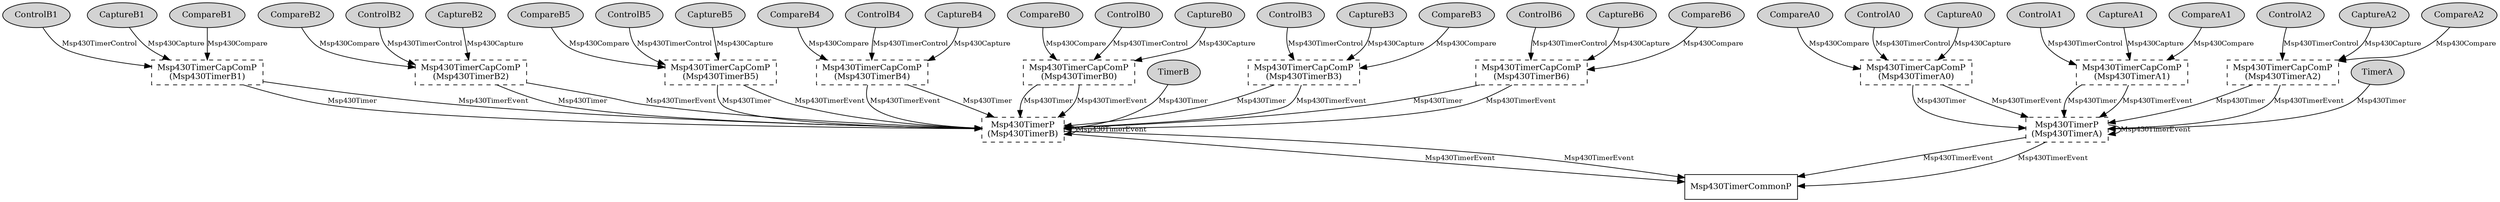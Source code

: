 digraph "tos.chips.msp430.timer.Msp430TimerC" {
  n0x7f4ee76a75a0 [shape=ellipse, style=filled, label="ControlA2", fontsize=12];
  "Msp430TimerC.Msp430TimerA2" [fontsize=12, shape=box, style=dashed, label="Msp430TimerCapComP\n(Msp430TimerA2)", URL="../chtml/tos.chips.msp430.timer.Msp430TimerCapComP.html"];
  n0x7f4ee7695020 [shape=ellipse, style=filled, label="ControlB0", fontsize=12];
  "Msp430TimerC.Msp430TimerB0" [fontsize=12, shape=box, style=dashed, label="Msp430TimerCapComP\n(Msp430TimerB0)", URL="../chtml/tos.chips.msp430.timer.Msp430TimerCapComP.html"];
  n0x7f4ee769e700 [shape=ellipse, style=filled, label="CaptureA1", fontsize=12];
  "Msp430TimerC.Msp430TimerA1" [fontsize=12, shape=box, style=dashed, label="Msp430TimerCapComP\n(Msp430TimerA1)", URL="../chtml/tos.chips.msp430.timer.Msp430TimerCapComP.html"];
  n0x7f4ee7683a20 [shape=ellipse, style=filled, label="CaptureB3", fontsize=12];
  "Msp430TimerC.Msp430TimerB3" [fontsize=12, shape=box, style=dashed, label="Msp430TimerCapComP\n(Msp430TimerB3)", URL="../chtml/tos.chips.msp430.timer.Msp430TimerCapComP.html"];
  n0x7f4ee76a5aa0 [shape=ellipse, style=filled, label="CompareA1", fontsize=12];
  "Msp430TimerC.Msp430TimerA1" [fontsize=12, shape=box, style=dashed, label="Msp430TimerCapComP\n(Msp430TimerA1)", URL="../chtml/tos.chips.msp430.timer.Msp430TimerCapComP.html"];
  n0x7f4ee7689020 [shape=ellipse, style=filled, label="CompareB3", fontsize=12];
  "Msp430TimerC.Msp430TimerB3" [fontsize=12, shape=box, style=dashed, label="Msp430TimerCapComP\n(Msp430TimerB3)", URL="../chtml/tos.chips.msp430.timer.Msp430TimerCapComP.html"];
  n0x7f4ee767fa20 [shape=ellipse, style=filled, label="CaptureB6", fontsize=12];
  "Msp430TimerC.Msp430TimerB6" [fontsize=12, shape=box, style=dashed, label="Msp430TimerCapComP\n(Msp430TimerB6)", URL="../chtml/tos.chips.msp430.timer.Msp430TimerCapComP.html"];
  n0x7f4ee76905a0 [shape=ellipse, style=filled, label="ControlB4", fontsize=12];
  "Msp430TimerC.Msp430TimerB4" [fontsize=12, shape=box, style=dashed, label="Msp430TimerCapComP\n(Msp430TimerB4)", URL="../chtml/tos.chips.msp430.timer.Msp430TimerCapComP.html"];
  n0x7f4ee76a9b10 [shape=ellipse, style=filled, label="ControlA0", fontsize=12];
  "Msp430TimerC.Msp430TimerA0" [fontsize=12, shape=box, style=dashed, label="Msp430TimerCapComP\n(Msp430TimerA0)", URL="../chtml/tos.chips.msp430.timer.Msp430TimerCapComP.html"];
  n0x7f4ee7685a20 [shape=ellipse, style=filled, label="CaptureB1", fontsize=12];
  "Msp430TimerC.Msp430TimerB1" [fontsize=12, shape=box, style=dashed, label="Msp430TimerCapComP\n(Msp430TimerB1)", URL="../chtml/tos.chips.msp430.timer.Msp430TimerCapComP.html"];
  n0x7f4ee768b3e0 [shape=ellipse, style=filled, label="CompareB1", fontsize=12];
  "Msp430TimerC.Msp430TimerB1" [fontsize=12, shape=box, style=dashed, label="Msp430TimerCapComP\n(Msp430TimerB1)", URL="../chtml/tos.chips.msp430.timer.Msp430TimerCapComP.html"];
  n0x7f4ee76945a0 [shape=ellipse, style=filled, label="ControlB1", fontsize=12];
  "Msp430TimerC.Msp430TimerB1" [fontsize=12, shape=box, style=dashed, label="Msp430TimerCapComP\n(Msp430TimerB1)", URL="../chtml/tos.chips.msp430.timer.Msp430TimerCapComP.html"];
  n0x7f4ee769d700 [shape=ellipse, style=filled, label="CaptureA2", fontsize=12];
  "Msp430TimerC.Msp430TimerA2" [fontsize=12, shape=box, style=dashed, label="Msp430TimerCapComP\n(Msp430TimerA2)", URL="../chtml/tos.chips.msp430.timer.Msp430TimerCapComP.html"];
  n0x7f4ee7682a20 [shape=ellipse, style=filled, label="CaptureB4", fontsize=12];
  "Msp430TimerC.Msp430TimerB4" [fontsize=12, shape=box, style=dashed, label="Msp430TimerCapComP\n(Msp430TimerB4)", URL="../chtml/tos.chips.msp430.timer.Msp430TimerCapComP.html"];
  n0x7f4ee7693be0 [shape=ellipse, style=filled, label="ControlB2", fontsize=12];
  "Msp430TimerC.Msp430TimerB2" [fontsize=12, shape=box, style=dashed, label="Msp430TimerCapComP\n(Msp430TimerB2)", URL="../chtml/tos.chips.msp430.timer.Msp430TimerCapComP.html"];
  n0x7f4ee76a0890 [shape=ellipse, style=filled, label="CompareA2", fontsize=12];
  "Msp430TimerC.Msp430TimerA2" [fontsize=12, shape=box, style=dashed, label="Msp430TimerCapComP\n(Msp430TimerA2)", URL="../chtml/tos.chips.msp430.timer.Msp430TimerCapComP.html"];
  n0x7f4ee76b8060 [shape=ellipse, style=filled, label="TimerA", fontsize=12];
  "Msp430TimerC.Msp430TimerA" [fontsize=12, shape=box, style=dashed, label="Msp430TimerP\n(Msp430TimerA)", URL="../chtml/tos.chips.msp430.timer.Msp430TimerP.html"];
  n0x7f4ee7689da0 [shape=ellipse, style=filled, label="CompareB4", fontsize=12];
  "Msp430TimerC.Msp430TimerB4" [fontsize=12, shape=box, style=dashed, label="Msp430TimerCapComP\n(Msp430TimerB4)", URL="../chtml/tos.chips.msp430.timer.Msp430TimerCapComP.html"];
  n0x7f4ee76af0c0 [shape=ellipse, style=filled, label="ControlA1", fontsize=12];
  "Msp430TimerC.Msp430TimerA1" [fontsize=12, shape=box, style=dashed, label="Msp430TimerCapComP\n(Msp430TimerA1)", URL="../chtml/tos.chips.msp430.timer.Msp430TimerCapComP.html"];
  n0x7f4ee768fa50 [shape=ellipse, style=filled, label="ControlB5", fontsize=12];
  "Msp430TimerC.Msp430TimerB5" [fontsize=12, shape=box, style=dashed, label="Msp430TimerCapComP\n(Msp430TimerB5)", URL="../chtml/tos.chips.msp430.timer.Msp430TimerCapComP.html"];
  n0x7f4ee7699690 [shape=ellipse, style=filled, label="CaptureA0", fontsize=12];
  "Msp430TimerC.Msp430TimerA0" [fontsize=12, shape=box, style=dashed, label="Msp430TimerCapComP\n(Msp430TimerA0)", URL="../chtml/tos.chips.msp430.timer.Msp430TimerCapComP.html"];
  n0x7f4ee7684a20 [shape=ellipse, style=filled, label="CaptureB2", fontsize=12];
  "Msp430TimerC.Msp430TimerB2" [fontsize=12, shape=box, style=dashed, label="Msp430TimerCapComP\n(Msp430TimerB2)", URL="../chtml/tos.chips.msp430.timer.Msp430TimerCapComP.html"];
  n0x7f4ee76a1cf0 [shape=ellipse, style=filled, label="CompareA0", fontsize=12];
  "Msp430TimerC.Msp430TimerA0" [fontsize=12, shape=box, style=dashed, label="Msp430TimerCapComP\n(Msp430TimerA0)", URL="../chtml/tos.chips.msp430.timer.Msp430TimerCapComP.html"];
  n0x7f4ee768a1f0 [shape=ellipse, style=filled, label="CompareB2", fontsize=12];
  "Msp430TimerC.Msp430TimerB2" [fontsize=12, shape=box, style=dashed, label="Msp430TimerCapComP\n(Msp430TimerB2)", URL="../chtml/tos.chips.msp430.timer.Msp430TimerCapComP.html"];
  n0x7f4ee7681a20 [shape=ellipse, style=filled, label="CaptureB5", fontsize=12];
  "Msp430TimerC.Msp430TimerB5" [fontsize=12, shape=box, style=dashed, label="Msp430TimerCapComP\n(Msp430TimerB5)", URL="../chtml/tos.chips.msp430.timer.Msp430TimerCapComP.html"];
  n0x7f4ee76910c0 [shape=ellipse, style=filled, label="ControlB3", fontsize=12];
  "Msp430TimerC.Msp430TimerB3" [fontsize=12, shape=box, style=dashed, label="Msp430TimerCapComP\n(Msp430TimerB3)", URL="../chtml/tos.chips.msp430.timer.Msp430TimerCapComP.html"];
  n0x7f4ee76976c0 [shape=ellipse, style=filled, label="TimerB", fontsize=12];
  "Msp430TimerC.Msp430TimerB" [fontsize=12, shape=box, style=dashed, label="Msp430TimerP\n(Msp430TimerB)", URL="../chtml/tos.chips.msp430.timer.Msp430TimerP.html"];
  n0x7f4ee7688b80 [shape=ellipse, style=filled, label="CompareB5", fontsize=12];
  "Msp430TimerC.Msp430TimerB5" [fontsize=12, shape=box, style=dashed, label="Msp430TimerCapComP\n(Msp430TimerB5)", URL="../chtml/tos.chips.msp430.timer.Msp430TimerCapComP.html"];
  n0x7f4ee7686a20 [shape=ellipse, style=filled, label="CaptureB0", fontsize=12];
  "Msp430TimerC.Msp430TimerB0" [fontsize=12, shape=box, style=dashed, label="Msp430TimerCapComP\n(Msp430TimerB0)", URL="../chtml/tos.chips.msp430.timer.Msp430TimerCapComP.html"];
  n0x7f4ee7687a20 [shape=ellipse, style=filled, label="CompareB6", fontsize=12];
  "Msp430TimerC.Msp430TimerB6" [fontsize=12, shape=box, style=dashed, label="Msp430TimerCapComP\n(Msp430TimerB6)", URL="../chtml/tos.chips.msp430.timer.Msp430TimerCapComP.html"];
  n0x7f4ee768c570 [shape=ellipse, style=filled, label="CompareB0", fontsize=12];
  "Msp430TimerC.Msp430TimerB0" [fontsize=12, shape=box, style=dashed, label="Msp430TimerCapComP\n(Msp430TimerB0)", URL="../chtml/tos.chips.msp430.timer.Msp430TimerCapComP.html"];
  n0x7f4ee768d020 [shape=ellipse, style=filled, label="ControlB6", fontsize=12];
  "Msp430TimerC.Msp430TimerB6" [fontsize=12, shape=box, style=dashed, label="Msp430TimerCapComP\n(Msp430TimerB6)", URL="../chtml/tos.chips.msp430.timer.Msp430TimerCapComP.html"];
  "Msp430TimerC.Msp430TimerA" [fontsize=12, shape=box, style=dashed, label="Msp430TimerP\n(Msp430TimerA)", URL="../chtml/tos.chips.msp430.timer.Msp430TimerP.html"];
  "Msp430TimerC.Msp430TimerA" [fontsize=12, shape=box, style=dashed, label="Msp430TimerP\n(Msp430TimerA)", URL="../chtml/tos.chips.msp430.timer.Msp430TimerP.html"];
  "Msp430TimerC.Msp430TimerA" [fontsize=12, shape=box, style=dashed, label="Msp430TimerP\n(Msp430TimerA)", URL="../chtml/tos.chips.msp430.timer.Msp430TimerP.html"];
  "Msp430TimerCommonP" [fontsize=12, shape=box, URL="../chtml/tos.chips.msp430.timer.Msp430TimerCommonP.html"];
  "Msp430TimerC.Msp430TimerA" [fontsize=12, shape=box, style=dashed, label="Msp430TimerP\n(Msp430TimerA)", URL="../chtml/tos.chips.msp430.timer.Msp430TimerP.html"];
  "Msp430TimerCommonP" [fontsize=12, shape=box, URL="../chtml/tos.chips.msp430.timer.Msp430TimerCommonP.html"];
  "Msp430TimerC.Msp430TimerA0" [fontsize=12, shape=box, style=dashed, label="Msp430TimerCapComP\n(Msp430TimerA0)", URL="../chtml/tos.chips.msp430.timer.Msp430TimerCapComP.html"];
  "Msp430TimerC.Msp430TimerA0" [fontsize=12, shape=box, style=dashed, label="Msp430TimerCapComP\n(Msp430TimerA0)", URL="../chtml/tos.chips.msp430.timer.Msp430TimerCapComP.html"];
  "Msp430TimerC.Msp430TimerA1" [fontsize=12, shape=box, style=dashed, label="Msp430TimerCapComP\n(Msp430TimerA1)", URL="../chtml/tos.chips.msp430.timer.Msp430TimerCapComP.html"];
  "Msp430TimerC.Msp430TimerA1" [fontsize=12, shape=box, style=dashed, label="Msp430TimerCapComP\n(Msp430TimerA1)", URL="../chtml/tos.chips.msp430.timer.Msp430TimerCapComP.html"];
  "Msp430TimerC.Msp430TimerA2" [fontsize=12, shape=box, style=dashed, label="Msp430TimerCapComP\n(Msp430TimerA2)", URL="../chtml/tos.chips.msp430.timer.Msp430TimerCapComP.html"];
  "Msp430TimerC.Msp430TimerA2" [fontsize=12, shape=box, style=dashed, label="Msp430TimerCapComP\n(Msp430TimerA2)", URL="../chtml/tos.chips.msp430.timer.Msp430TimerCapComP.html"];
  "Msp430TimerC.Msp430TimerB" [fontsize=12, shape=box, style=dashed, label="Msp430TimerP\n(Msp430TimerB)", URL="../chtml/tos.chips.msp430.timer.Msp430TimerP.html"];
  "Msp430TimerC.Msp430TimerB" [fontsize=12, shape=box, style=dashed, label="Msp430TimerP\n(Msp430TimerB)", URL="../chtml/tos.chips.msp430.timer.Msp430TimerP.html"];
  "Msp430TimerC.Msp430TimerB" [fontsize=12, shape=box, style=dashed, label="Msp430TimerP\n(Msp430TimerB)", URL="../chtml/tos.chips.msp430.timer.Msp430TimerP.html"];
  "Msp430TimerCommonP" [fontsize=12, shape=box, URL="../chtml/tos.chips.msp430.timer.Msp430TimerCommonP.html"];
  "Msp430TimerC.Msp430TimerB" [fontsize=12, shape=box, style=dashed, label="Msp430TimerP\n(Msp430TimerB)", URL="../chtml/tos.chips.msp430.timer.Msp430TimerP.html"];
  "Msp430TimerCommonP" [fontsize=12, shape=box, URL="../chtml/tos.chips.msp430.timer.Msp430TimerCommonP.html"];
  "Msp430TimerC.Msp430TimerB0" [fontsize=12, shape=box, style=dashed, label="Msp430TimerCapComP\n(Msp430TimerB0)", URL="../chtml/tos.chips.msp430.timer.Msp430TimerCapComP.html"];
  "Msp430TimerC.Msp430TimerB0" [fontsize=12, shape=box, style=dashed, label="Msp430TimerCapComP\n(Msp430TimerB0)", URL="../chtml/tos.chips.msp430.timer.Msp430TimerCapComP.html"];
  "Msp430TimerC.Msp430TimerB1" [fontsize=12, shape=box, style=dashed, label="Msp430TimerCapComP\n(Msp430TimerB1)", URL="../chtml/tos.chips.msp430.timer.Msp430TimerCapComP.html"];
  "Msp430TimerC.Msp430TimerB1" [fontsize=12, shape=box, style=dashed, label="Msp430TimerCapComP\n(Msp430TimerB1)", URL="../chtml/tos.chips.msp430.timer.Msp430TimerCapComP.html"];
  "Msp430TimerC.Msp430TimerB2" [fontsize=12, shape=box, style=dashed, label="Msp430TimerCapComP\n(Msp430TimerB2)", URL="../chtml/tos.chips.msp430.timer.Msp430TimerCapComP.html"];
  "Msp430TimerC.Msp430TimerB2" [fontsize=12, shape=box, style=dashed, label="Msp430TimerCapComP\n(Msp430TimerB2)", URL="../chtml/tos.chips.msp430.timer.Msp430TimerCapComP.html"];
  "Msp430TimerC.Msp430TimerB3" [fontsize=12, shape=box, style=dashed, label="Msp430TimerCapComP\n(Msp430TimerB3)", URL="../chtml/tos.chips.msp430.timer.Msp430TimerCapComP.html"];
  "Msp430TimerC.Msp430TimerB3" [fontsize=12, shape=box, style=dashed, label="Msp430TimerCapComP\n(Msp430TimerB3)", URL="../chtml/tos.chips.msp430.timer.Msp430TimerCapComP.html"];
  "Msp430TimerC.Msp430TimerB4" [fontsize=12, shape=box, style=dashed, label="Msp430TimerCapComP\n(Msp430TimerB4)", URL="../chtml/tos.chips.msp430.timer.Msp430TimerCapComP.html"];
  "Msp430TimerC.Msp430TimerB4" [fontsize=12, shape=box, style=dashed, label="Msp430TimerCapComP\n(Msp430TimerB4)", URL="../chtml/tos.chips.msp430.timer.Msp430TimerCapComP.html"];
  "Msp430TimerC.Msp430TimerB5" [fontsize=12, shape=box, style=dashed, label="Msp430TimerCapComP\n(Msp430TimerB5)", URL="../chtml/tos.chips.msp430.timer.Msp430TimerCapComP.html"];
  "Msp430TimerC.Msp430TimerB5" [fontsize=12, shape=box, style=dashed, label="Msp430TimerCapComP\n(Msp430TimerB5)", URL="../chtml/tos.chips.msp430.timer.Msp430TimerCapComP.html"];
  "Msp430TimerC.Msp430TimerB6" [fontsize=12, shape=box, style=dashed, label="Msp430TimerCapComP\n(Msp430TimerB6)", URL="../chtml/tos.chips.msp430.timer.Msp430TimerCapComP.html"];
  "Msp430TimerC.Msp430TimerB6" [fontsize=12, shape=box, style=dashed, label="Msp430TimerCapComP\n(Msp430TimerB6)", URL="../chtml/tos.chips.msp430.timer.Msp430TimerCapComP.html"];
  "n0x7f4ee76a75a0" -> "Msp430TimerC.Msp430TimerA2" [label="Msp430TimerControl", URL="../ihtml/tos.chips.msp430.timer.Msp430TimerControl.html", fontsize=10];
  "n0x7f4ee7695020" -> "Msp430TimerC.Msp430TimerB0" [label="Msp430TimerControl", URL="../ihtml/tos.chips.msp430.timer.Msp430TimerControl.html", fontsize=10];
  "n0x7f4ee769e700" -> "Msp430TimerC.Msp430TimerA1" [label="Msp430Capture", URL="../ihtml/tos.chips.msp430.timer.Msp430Capture.html", fontsize=10];
  "n0x7f4ee7683a20" -> "Msp430TimerC.Msp430TimerB3" [label="Msp430Capture", URL="../ihtml/tos.chips.msp430.timer.Msp430Capture.html", fontsize=10];
  "n0x7f4ee76a5aa0" -> "Msp430TimerC.Msp430TimerA1" [label="Msp430Compare", URL="../ihtml/tos.chips.msp430.timer.Msp430Compare.html", fontsize=10];
  "n0x7f4ee7689020" -> "Msp430TimerC.Msp430TimerB3" [label="Msp430Compare", URL="../ihtml/tos.chips.msp430.timer.Msp430Compare.html", fontsize=10];
  "n0x7f4ee767fa20" -> "Msp430TimerC.Msp430TimerB6" [label="Msp430Capture", URL="../ihtml/tos.chips.msp430.timer.Msp430Capture.html", fontsize=10];
  "n0x7f4ee76905a0" -> "Msp430TimerC.Msp430TimerB4" [label="Msp430TimerControl", URL="../ihtml/tos.chips.msp430.timer.Msp430TimerControl.html", fontsize=10];
  "n0x7f4ee76a9b10" -> "Msp430TimerC.Msp430TimerA0" [label="Msp430TimerControl", URL="../ihtml/tos.chips.msp430.timer.Msp430TimerControl.html", fontsize=10];
  "n0x7f4ee7685a20" -> "Msp430TimerC.Msp430TimerB1" [label="Msp430Capture", URL="../ihtml/tos.chips.msp430.timer.Msp430Capture.html", fontsize=10];
  "n0x7f4ee768b3e0" -> "Msp430TimerC.Msp430TimerB1" [label="Msp430Compare", URL="../ihtml/tos.chips.msp430.timer.Msp430Compare.html", fontsize=10];
  "n0x7f4ee76945a0" -> "Msp430TimerC.Msp430TimerB1" [label="Msp430TimerControl", URL="../ihtml/tos.chips.msp430.timer.Msp430TimerControl.html", fontsize=10];
  "n0x7f4ee769d700" -> "Msp430TimerC.Msp430TimerA2" [label="Msp430Capture", URL="../ihtml/tos.chips.msp430.timer.Msp430Capture.html", fontsize=10];
  "n0x7f4ee7682a20" -> "Msp430TimerC.Msp430TimerB4" [label="Msp430Capture", URL="../ihtml/tos.chips.msp430.timer.Msp430Capture.html", fontsize=10];
  "n0x7f4ee7693be0" -> "Msp430TimerC.Msp430TimerB2" [label="Msp430TimerControl", URL="../ihtml/tos.chips.msp430.timer.Msp430TimerControl.html", fontsize=10];
  "n0x7f4ee76a0890" -> "Msp430TimerC.Msp430TimerA2" [label="Msp430Compare", URL="../ihtml/tos.chips.msp430.timer.Msp430Compare.html", fontsize=10];
  "n0x7f4ee76b8060" -> "Msp430TimerC.Msp430TimerA" [label="Msp430Timer", URL="../ihtml/tos.chips.msp430.timer.Msp430Timer.html", fontsize=10];
  "n0x7f4ee7689da0" -> "Msp430TimerC.Msp430TimerB4" [label="Msp430Compare", URL="../ihtml/tos.chips.msp430.timer.Msp430Compare.html", fontsize=10];
  "n0x7f4ee76af0c0" -> "Msp430TimerC.Msp430TimerA1" [label="Msp430TimerControl", URL="../ihtml/tos.chips.msp430.timer.Msp430TimerControl.html", fontsize=10];
  "n0x7f4ee768fa50" -> "Msp430TimerC.Msp430TimerB5" [label="Msp430TimerControl", URL="../ihtml/tos.chips.msp430.timer.Msp430TimerControl.html", fontsize=10];
  "n0x7f4ee7699690" -> "Msp430TimerC.Msp430TimerA0" [label="Msp430Capture", URL="../ihtml/tos.chips.msp430.timer.Msp430Capture.html", fontsize=10];
  "n0x7f4ee7684a20" -> "Msp430TimerC.Msp430TimerB2" [label="Msp430Capture", URL="../ihtml/tos.chips.msp430.timer.Msp430Capture.html", fontsize=10];
  "n0x7f4ee76a1cf0" -> "Msp430TimerC.Msp430TimerA0" [label="Msp430Compare", URL="../ihtml/tos.chips.msp430.timer.Msp430Compare.html", fontsize=10];
  "n0x7f4ee768a1f0" -> "Msp430TimerC.Msp430TimerB2" [label="Msp430Compare", URL="../ihtml/tos.chips.msp430.timer.Msp430Compare.html", fontsize=10];
  "n0x7f4ee7681a20" -> "Msp430TimerC.Msp430TimerB5" [label="Msp430Capture", URL="../ihtml/tos.chips.msp430.timer.Msp430Capture.html", fontsize=10];
  "n0x7f4ee76910c0" -> "Msp430TimerC.Msp430TimerB3" [label="Msp430TimerControl", URL="../ihtml/tos.chips.msp430.timer.Msp430TimerControl.html", fontsize=10];
  "n0x7f4ee76976c0" -> "Msp430TimerC.Msp430TimerB" [label="Msp430Timer", URL="../ihtml/tos.chips.msp430.timer.Msp430Timer.html", fontsize=10];
  "n0x7f4ee7688b80" -> "Msp430TimerC.Msp430TimerB5" [label="Msp430Compare", URL="../ihtml/tos.chips.msp430.timer.Msp430Compare.html", fontsize=10];
  "n0x7f4ee7686a20" -> "Msp430TimerC.Msp430TimerB0" [label="Msp430Capture", URL="../ihtml/tos.chips.msp430.timer.Msp430Capture.html", fontsize=10];
  "n0x7f4ee7687a20" -> "Msp430TimerC.Msp430TimerB6" [label="Msp430Compare", URL="../ihtml/tos.chips.msp430.timer.Msp430Compare.html", fontsize=10];
  "n0x7f4ee768c570" -> "Msp430TimerC.Msp430TimerB0" [label="Msp430Compare", URL="../ihtml/tos.chips.msp430.timer.Msp430Compare.html", fontsize=10];
  "n0x7f4ee768d020" -> "Msp430TimerC.Msp430TimerB6" [label="Msp430TimerControl", URL="../ihtml/tos.chips.msp430.timer.Msp430TimerControl.html", fontsize=10];
  "Msp430TimerC.Msp430TimerA" -> "Msp430TimerC.Msp430TimerA" [label="Msp430TimerEvent", URL="../ihtml/tos.chips.msp430.timer.Msp430TimerEvent.html", fontsize=10];
  "Msp430TimerC.Msp430TimerA" -> "Msp430TimerCommonP" [label="Msp430TimerEvent", URL="../ihtml/tos.chips.msp430.timer.Msp430TimerEvent.html", fontsize=10];
  "Msp430TimerC.Msp430TimerA" -> "Msp430TimerCommonP" [label="Msp430TimerEvent", URL="../ihtml/tos.chips.msp430.timer.Msp430TimerEvent.html", fontsize=10];
  "Msp430TimerC.Msp430TimerA0" -> "Msp430TimerC.Msp430TimerA" [label="Msp430Timer", URL="../ihtml/tos.chips.msp430.timer.Msp430Timer.html", fontsize=10];
  "Msp430TimerC.Msp430TimerA0" -> "Msp430TimerC.Msp430TimerA" [label="Msp430TimerEvent", URL="../ihtml/tos.chips.msp430.timer.Msp430TimerEvent.html", fontsize=10];
  "Msp430TimerC.Msp430TimerA1" -> "Msp430TimerC.Msp430TimerA" [label="Msp430Timer", URL="../ihtml/tos.chips.msp430.timer.Msp430Timer.html", fontsize=10];
  "Msp430TimerC.Msp430TimerA1" -> "Msp430TimerC.Msp430TimerA" [label="Msp430TimerEvent", URL="../ihtml/tos.chips.msp430.timer.Msp430TimerEvent.html", fontsize=10];
  "Msp430TimerC.Msp430TimerA2" -> "Msp430TimerC.Msp430TimerA" [label="Msp430Timer", URL="../ihtml/tos.chips.msp430.timer.Msp430Timer.html", fontsize=10];
  "Msp430TimerC.Msp430TimerA2" -> "Msp430TimerC.Msp430TimerA" [label="Msp430TimerEvent", URL="../ihtml/tos.chips.msp430.timer.Msp430TimerEvent.html", fontsize=10];
  "Msp430TimerC.Msp430TimerB" -> "Msp430TimerC.Msp430TimerB" [label="Msp430TimerEvent", URL="../ihtml/tos.chips.msp430.timer.Msp430TimerEvent.html", fontsize=10];
  "Msp430TimerC.Msp430TimerB" -> "Msp430TimerCommonP" [label="Msp430TimerEvent", URL="../ihtml/tos.chips.msp430.timer.Msp430TimerEvent.html", fontsize=10];
  "Msp430TimerC.Msp430TimerB" -> "Msp430TimerCommonP" [label="Msp430TimerEvent", URL="../ihtml/tos.chips.msp430.timer.Msp430TimerEvent.html", fontsize=10];
  "Msp430TimerC.Msp430TimerB0" -> "Msp430TimerC.Msp430TimerB" [label="Msp430Timer", URL="../ihtml/tos.chips.msp430.timer.Msp430Timer.html", fontsize=10];
  "Msp430TimerC.Msp430TimerB0" -> "Msp430TimerC.Msp430TimerB" [label="Msp430TimerEvent", URL="../ihtml/tos.chips.msp430.timer.Msp430TimerEvent.html", fontsize=10];
  "Msp430TimerC.Msp430TimerB1" -> "Msp430TimerC.Msp430TimerB" [label="Msp430Timer", URL="../ihtml/tos.chips.msp430.timer.Msp430Timer.html", fontsize=10];
  "Msp430TimerC.Msp430TimerB1" -> "Msp430TimerC.Msp430TimerB" [label="Msp430TimerEvent", URL="../ihtml/tos.chips.msp430.timer.Msp430TimerEvent.html", fontsize=10];
  "Msp430TimerC.Msp430TimerB2" -> "Msp430TimerC.Msp430TimerB" [label="Msp430Timer", URL="../ihtml/tos.chips.msp430.timer.Msp430Timer.html", fontsize=10];
  "Msp430TimerC.Msp430TimerB2" -> "Msp430TimerC.Msp430TimerB" [label="Msp430TimerEvent", URL="../ihtml/tos.chips.msp430.timer.Msp430TimerEvent.html", fontsize=10];
  "Msp430TimerC.Msp430TimerB3" -> "Msp430TimerC.Msp430TimerB" [label="Msp430Timer", URL="../ihtml/tos.chips.msp430.timer.Msp430Timer.html", fontsize=10];
  "Msp430TimerC.Msp430TimerB3" -> "Msp430TimerC.Msp430TimerB" [label="Msp430TimerEvent", URL="../ihtml/tos.chips.msp430.timer.Msp430TimerEvent.html", fontsize=10];
  "Msp430TimerC.Msp430TimerB4" -> "Msp430TimerC.Msp430TimerB" [label="Msp430Timer", URL="../ihtml/tos.chips.msp430.timer.Msp430Timer.html", fontsize=10];
  "Msp430TimerC.Msp430TimerB4" -> "Msp430TimerC.Msp430TimerB" [label="Msp430TimerEvent", URL="../ihtml/tos.chips.msp430.timer.Msp430TimerEvent.html", fontsize=10];
  "Msp430TimerC.Msp430TimerB5" -> "Msp430TimerC.Msp430TimerB" [label="Msp430Timer", URL="../ihtml/tos.chips.msp430.timer.Msp430Timer.html", fontsize=10];
  "Msp430TimerC.Msp430TimerB5" -> "Msp430TimerC.Msp430TimerB" [label="Msp430TimerEvent", URL="../ihtml/tos.chips.msp430.timer.Msp430TimerEvent.html", fontsize=10];
  "Msp430TimerC.Msp430TimerB6" -> "Msp430TimerC.Msp430TimerB" [label="Msp430Timer", URL="../ihtml/tos.chips.msp430.timer.Msp430Timer.html", fontsize=10];
  "Msp430TimerC.Msp430TimerB6" -> "Msp430TimerC.Msp430TimerB" [label="Msp430TimerEvent", URL="../ihtml/tos.chips.msp430.timer.Msp430TimerEvent.html", fontsize=10];
}
